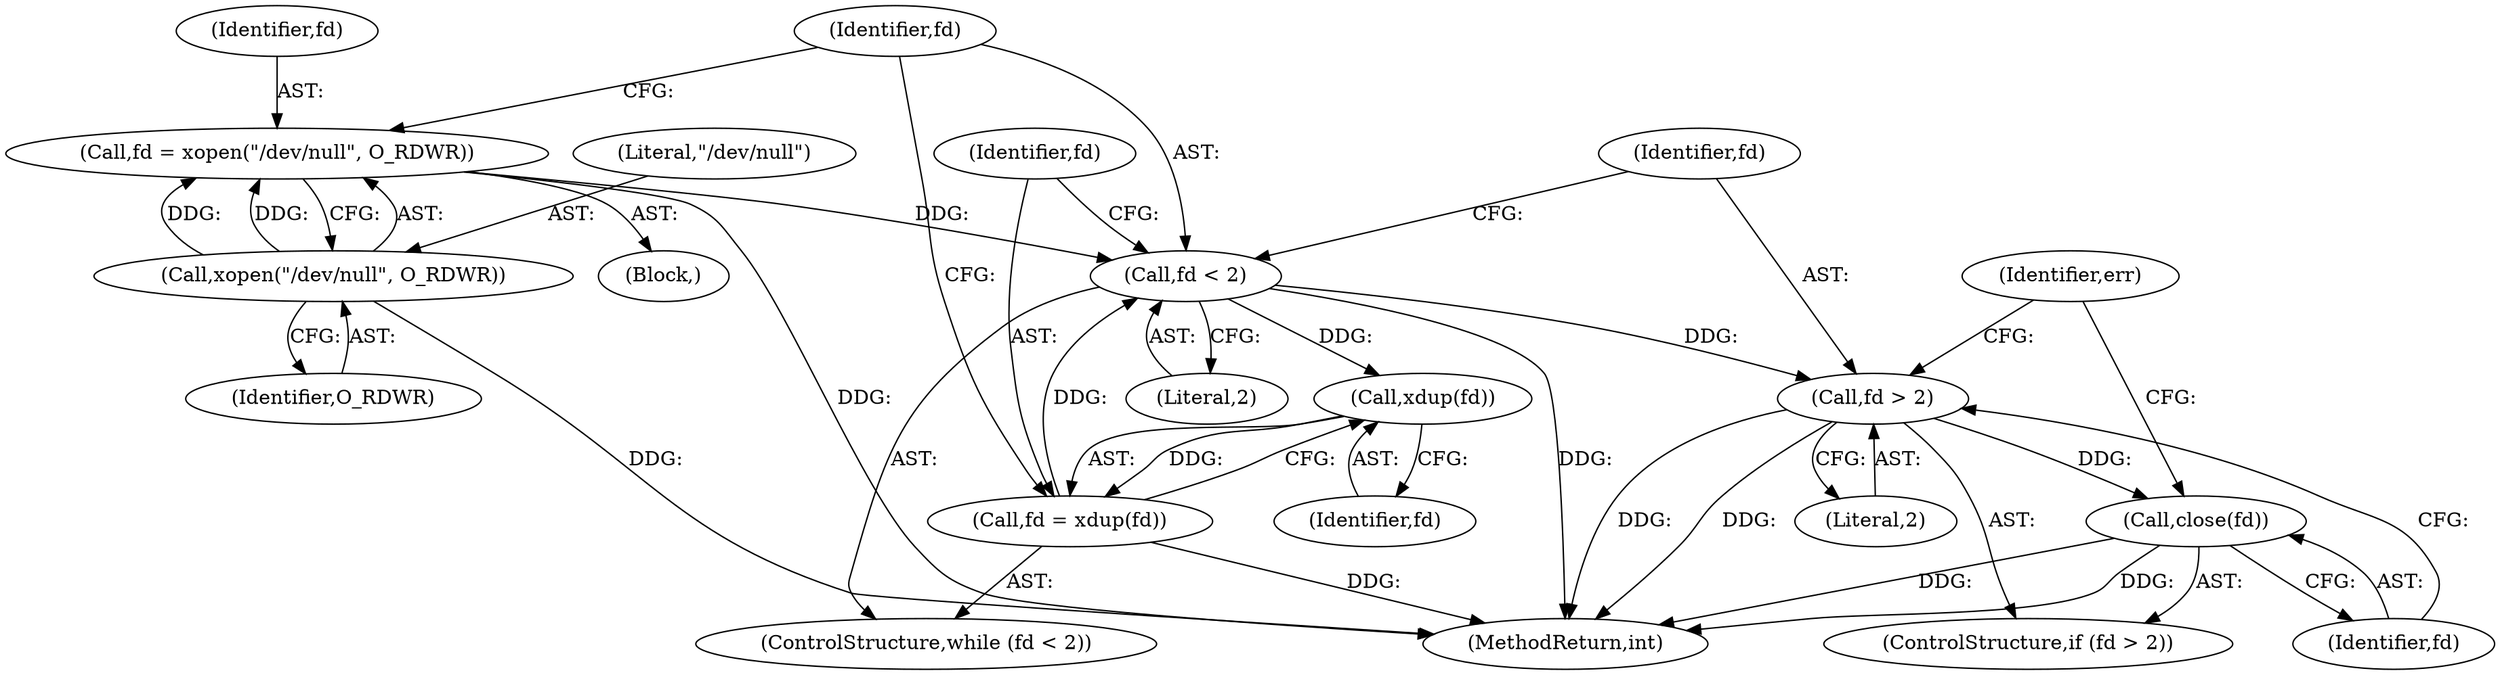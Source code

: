 digraph "0_abrt_3c1b60cfa62d39e5fff5a53a5bc53dae189e740e@API" {
"1000152" [label="(Call,fd = xopen(\"/dev/null\", O_RDWR))"];
"1000154" [label="(Call,xopen(\"/dev/null\", O_RDWR))"];
"1000158" [label="(Call,fd < 2)"];
"1000163" [label="(Call,xdup(fd))"];
"1000161" [label="(Call,fd = xdup(fd))"];
"1000166" [label="(Call,fd > 2)"];
"1000169" [label="(Call,close(fd))"];
"1000170" [label="(Identifier,fd)"];
"1000158" [label="(Call,fd < 2)"];
"1000161" [label="(Call,fd = xdup(fd))"];
"1000165" [label="(ControlStructure,if (fd > 2))"];
"1000163" [label="(Call,xdup(fd))"];
"1000169" [label="(Call,close(fd))"];
"1000160" [label="(Literal,2)"];
"1000159" [label="(Identifier,fd)"];
"1000162" [label="(Identifier,fd)"];
"1000156" [label="(Identifier,O_RDWR)"];
"1000167" [label="(Identifier,fd)"];
"1000157" [label="(ControlStructure,while (fd < 2))"];
"1000155" [label="(Literal,\"/dev/null\")"];
"1000173" [label="(Identifier,err)"];
"1000150" [label="(Block,)"];
"1000168" [label="(Literal,2)"];
"1000166" [label="(Call,fd > 2)"];
"1000152" [label="(Call,fd = xopen(\"/dev/null\", O_RDWR))"];
"1000164" [label="(Identifier,fd)"];
"1000154" [label="(Call,xopen(\"/dev/null\", O_RDWR))"];
"1000153" [label="(Identifier,fd)"];
"1001445" [label="(MethodReturn,int)"];
"1000152" -> "1000150"  [label="AST: "];
"1000152" -> "1000154"  [label="CFG: "];
"1000153" -> "1000152"  [label="AST: "];
"1000154" -> "1000152"  [label="AST: "];
"1000159" -> "1000152"  [label="CFG: "];
"1000152" -> "1001445"  [label="DDG: "];
"1000154" -> "1000152"  [label="DDG: "];
"1000154" -> "1000152"  [label="DDG: "];
"1000152" -> "1000158"  [label="DDG: "];
"1000154" -> "1000156"  [label="CFG: "];
"1000155" -> "1000154"  [label="AST: "];
"1000156" -> "1000154"  [label="AST: "];
"1000154" -> "1001445"  [label="DDG: "];
"1000158" -> "1000157"  [label="AST: "];
"1000158" -> "1000160"  [label="CFG: "];
"1000159" -> "1000158"  [label="AST: "];
"1000160" -> "1000158"  [label="AST: "];
"1000162" -> "1000158"  [label="CFG: "];
"1000167" -> "1000158"  [label="CFG: "];
"1000158" -> "1001445"  [label="DDG: "];
"1000161" -> "1000158"  [label="DDG: "];
"1000158" -> "1000163"  [label="DDG: "];
"1000158" -> "1000166"  [label="DDG: "];
"1000163" -> "1000161"  [label="AST: "];
"1000163" -> "1000164"  [label="CFG: "];
"1000164" -> "1000163"  [label="AST: "];
"1000161" -> "1000163"  [label="CFG: "];
"1000163" -> "1000161"  [label="DDG: "];
"1000161" -> "1000157"  [label="AST: "];
"1000162" -> "1000161"  [label="AST: "];
"1000159" -> "1000161"  [label="CFG: "];
"1000161" -> "1001445"  [label="DDG: "];
"1000166" -> "1000165"  [label="AST: "];
"1000166" -> "1000168"  [label="CFG: "];
"1000167" -> "1000166"  [label="AST: "];
"1000168" -> "1000166"  [label="AST: "];
"1000170" -> "1000166"  [label="CFG: "];
"1000173" -> "1000166"  [label="CFG: "];
"1000166" -> "1001445"  [label="DDG: "];
"1000166" -> "1001445"  [label="DDG: "];
"1000166" -> "1000169"  [label="DDG: "];
"1000169" -> "1000165"  [label="AST: "];
"1000169" -> "1000170"  [label="CFG: "];
"1000170" -> "1000169"  [label="AST: "];
"1000173" -> "1000169"  [label="CFG: "];
"1000169" -> "1001445"  [label="DDG: "];
"1000169" -> "1001445"  [label="DDG: "];
}
